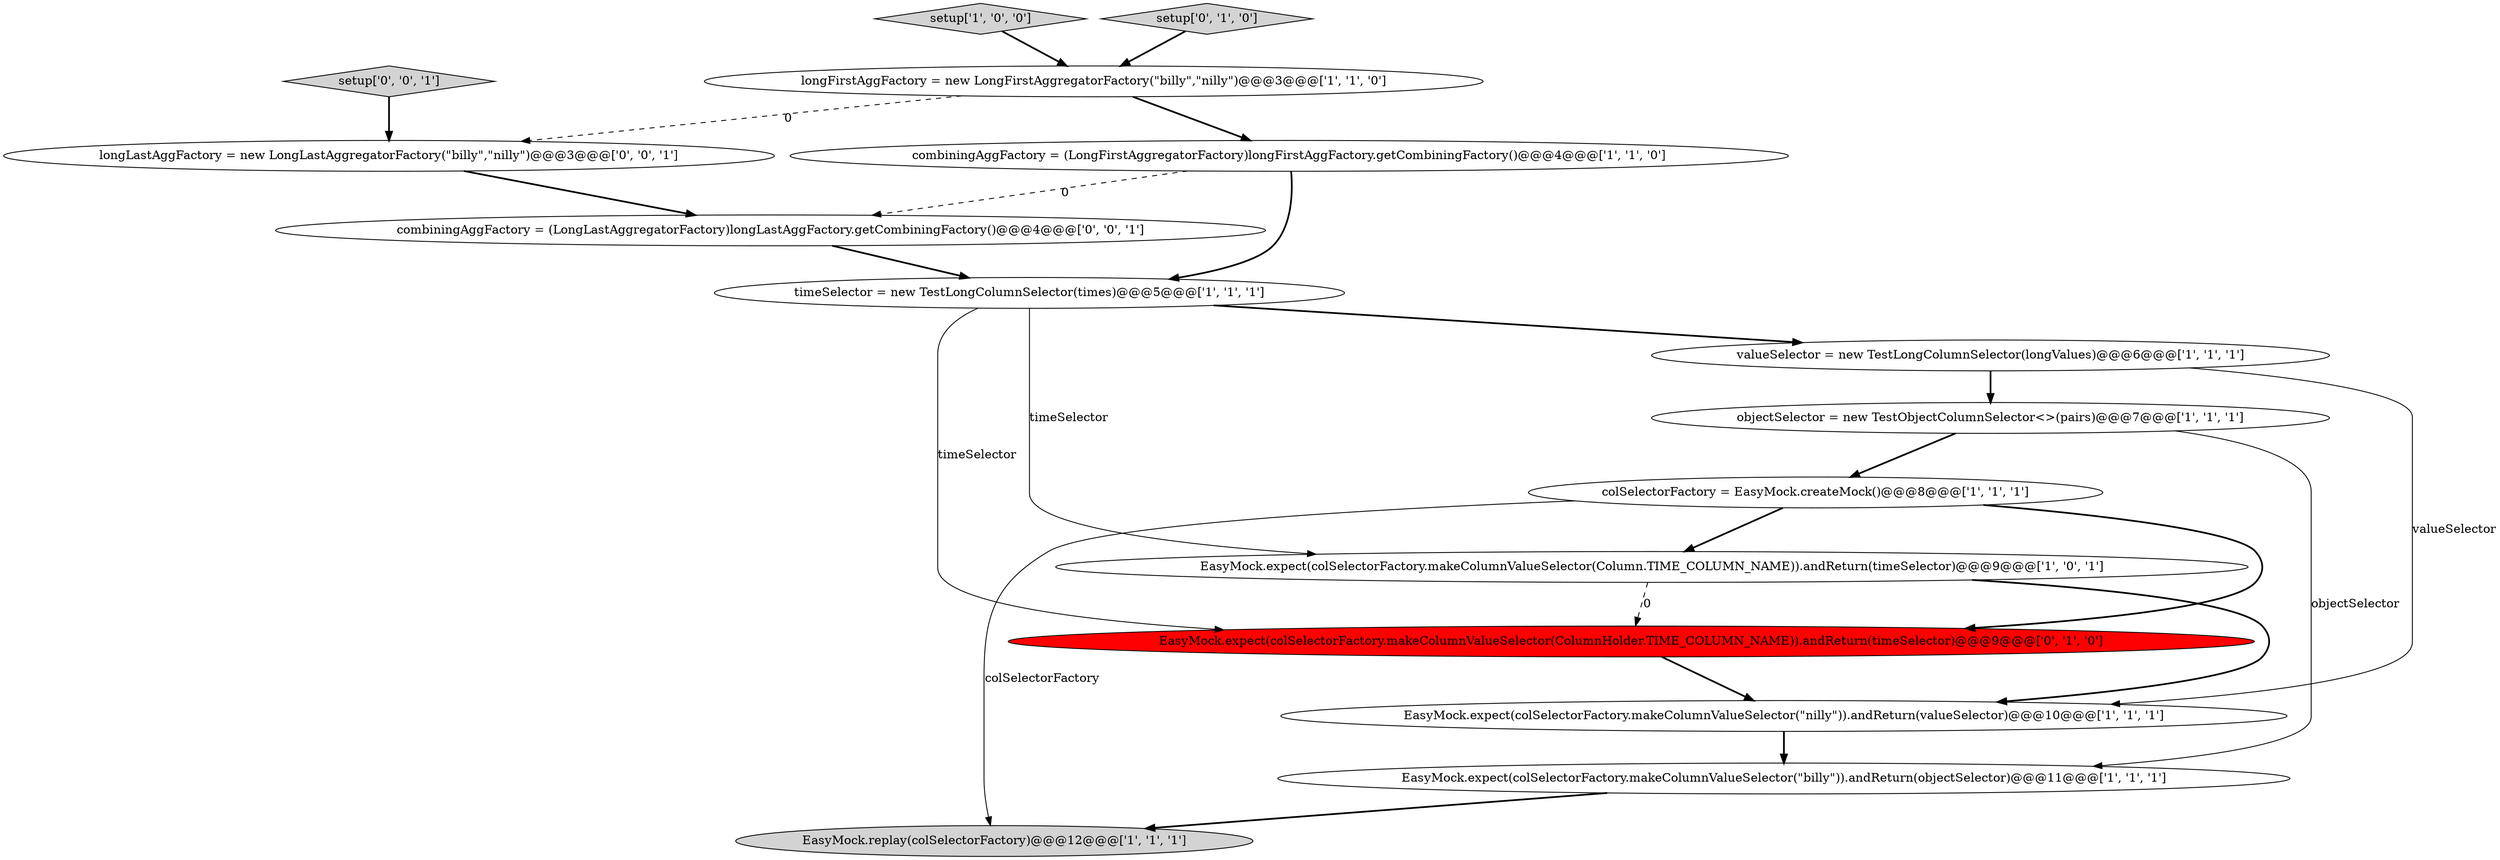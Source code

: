 digraph {
3 [style = filled, label = "valueSelector = new TestLongColumnSelector(longValues)@@@6@@@['1', '1', '1']", fillcolor = white, shape = ellipse image = "AAA0AAABBB1BBB"];
1 [style = filled, label = "timeSelector = new TestLongColumnSelector(times)@@@5@@@['1', '1', '1']", fillcolor = white, shape = ellipse image = "AAA0AAABBB1BBB"];
5 [style = filled, label = "EasyMock.expect(colSelectorFactory.makeColumnValueSelector(\"billy\")).andReturn(objectSelector)@@@11@@@['1', '1', '1']", fillcolor = white, shape = ellipse image = "AAA0AAABBB1BBB"];
14 [style = filled, label = "combiningAggFactory = (LongLastAggregatorFactory)longLastAggFactory.getCombiningFactory()@@@4@@@['0', '0', '1']", fillcolor = white, shape = ellipse image = "AAA0AAABBB3BBB"];
4 [style = filled, label = "EasyMock.expect(colSelectorFactory.makeColumnValueSelector(\"nilly\")).andReturn(valueSelector)@@@10@@@['1', '1', '1']", fillcolor = white, shape = ellipse image = "AAA0AAABBB1BBB"];
13 [style = filled, label = "setup['0', '0', '1']", fillcolor = lightgray, shape = diamond image = "AAA0AAABBB3BBB"];
15 [style = filled, label = "longLastAggFactory = new LongLastAggregatorFactory(\"billy\",\"nilly\")@@@3@@@['0', '0', '1']", fillcolor = white, shape = ellipse image = "AAA0AAABBB3BBB"];
10 [style = filled, label = "setup['1', '0', '0']", fillcolor = lightgray, shape = diamond image = "AAA0AAABBB1BBB"];
8 [style = filled, label = "colSelectorFactory = EasyMock.createMock()@@@8@@@['1', '1', '1']", fillcolor = white, shape = ellipse image = "AAA0AAABBB1BBB"];
2 [style = filled, label = "EasyMock.replay(colSelectorFactory)@@@12@@@['1', '1', '1']", fillcolor = lightgray, shape = ellipse image = "AAA0AAABBB1BBB"];
11 [style = filled, label = "EasyMock.expect(colSelectorFactory.makeColumnValueSelector(ColumnHolder.TIME_COLUMN_NAME)).andReturn(timeSelector)@@@9@@@['0', '1', '0']", fillcolor = red, shape = ellipse image = "AAA1AAABBB2BBB"];
0 [style = filled, label = "EasyMock.expect(colSelectorFactory.makeColumnValueSelector(Column.TIME_COLUMN_NAME)).andReturn(timeSelector)@@@9@@@['1', '0', '1']", fillcolor = white, shape = ellipse image = "AAA0AAABBB1BBB"];
9 [style = filled, label = "longFirstAggFactory = new LongFirstAggregatorFactory(\"billy\",\"nilly\")@@@3@@@['1', '1', '0']", fillcolor = white, shape = ellipse image = "AAA0AAABBB1BBB"];
12 [style = filled, label = "setup['0', '1', '0']", fillcolor = lightgray, shape = diamond image = "AAA0AAABBB2BBB"];
6 [style = filled, label = "combiningAggFactory = (LongFirstAggregatorFactory)longFirstAggFactory.getCombiningFactory()@@@4@@@['1', '1', '0']", fillcolor = white, shape = ellipse image = "AAA0AAABBB1BBB"];
7 [style = filled, label = "objectSelector = new TestObjectColumnSelector<>(pairs)@@@7@@@['1', '1', '1']", fillcolor = white, shape = ellipse image = "AAA0AAABBB1BBB"];
1->0 [style = solid, label="timeSelector"];
3->4 [style = solid, label="valueSelector"];
15->14 [style = bold, label=""];
8->2 [style = solid, label="colSelectorFactory"];
11->4 [style = bold, label=""];
1->3 [style = bold, label=""];
0->11 [style = dashed, label="0"];
6->14 [style = dashed, label="0"];
7->8 [style = bold, label=""];
12->9 [style = bold, label=""];
14->1 [style = bold, label=""];
9->6 [style = bold, label=""];
8->0 [style = bold, label=""];
6->1 [style = bold, label=""];
5->2 [style = bold, label=""];
1->11 [style = solid, label="timeSelector"];
7->5 [style = solid, label="objectSelector"];
3->7 [style = bold, label=""];
0->4 [style = bold, label=""];
10->9 [style = bold, label=""];
13->15 [style = bold, label=""];
8->11 [style = bold, label=""];
4->5 [style = bold, label=""];
9->15 [style = dashed, label="0"];
}
